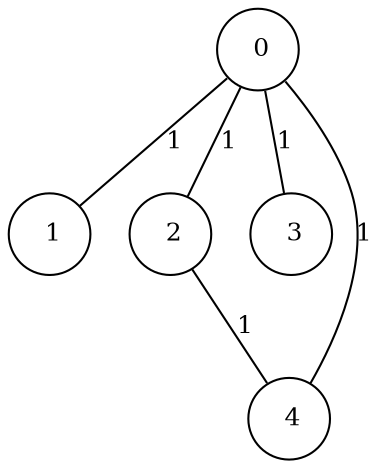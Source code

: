 graph G {
size="8.5,11;"
ratio = "expand;"
fixedsize="true;"
overlap="scale;"
node[shape=circle,width=.12,hight=.12,fontsize=12]
edge[fontsize=12]

0[label=" 0" color=black, pos="1.1825558,2.0408643!"];
1[label=" 1" color=black, pos="0.69598379,1.6376402!"];
2[label=" 2" color=black, pos="1.1846225,0.62715789!"];
3[label=" 3" color=black, pos="1.3283744,0.20221277!"];
4[label=" 4" color=black, pos="2.6847565,0.25726548!"];
0--1[label="1"]
0--2[label="1"]
0--3[label="1"]
0--4[label="1"]
2--4[label="1"]

}
